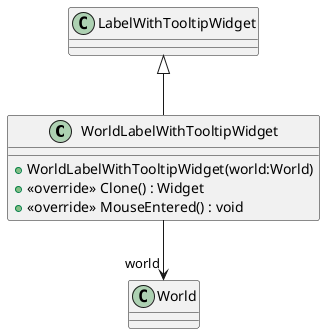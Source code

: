 @startuml
class WorldLabelWithTooltipWidget {
    + WorldLabelWithTooltipWidget(world:World)
    + <<override>> Clone() : Widget
    + <<override>> MouseEntered() : void
}
LabelWithTooltipWidget <|-- WorldLabelWithTooltipWidget
WorldLabelWithTooltipWidget --> "world" World
@enduml
